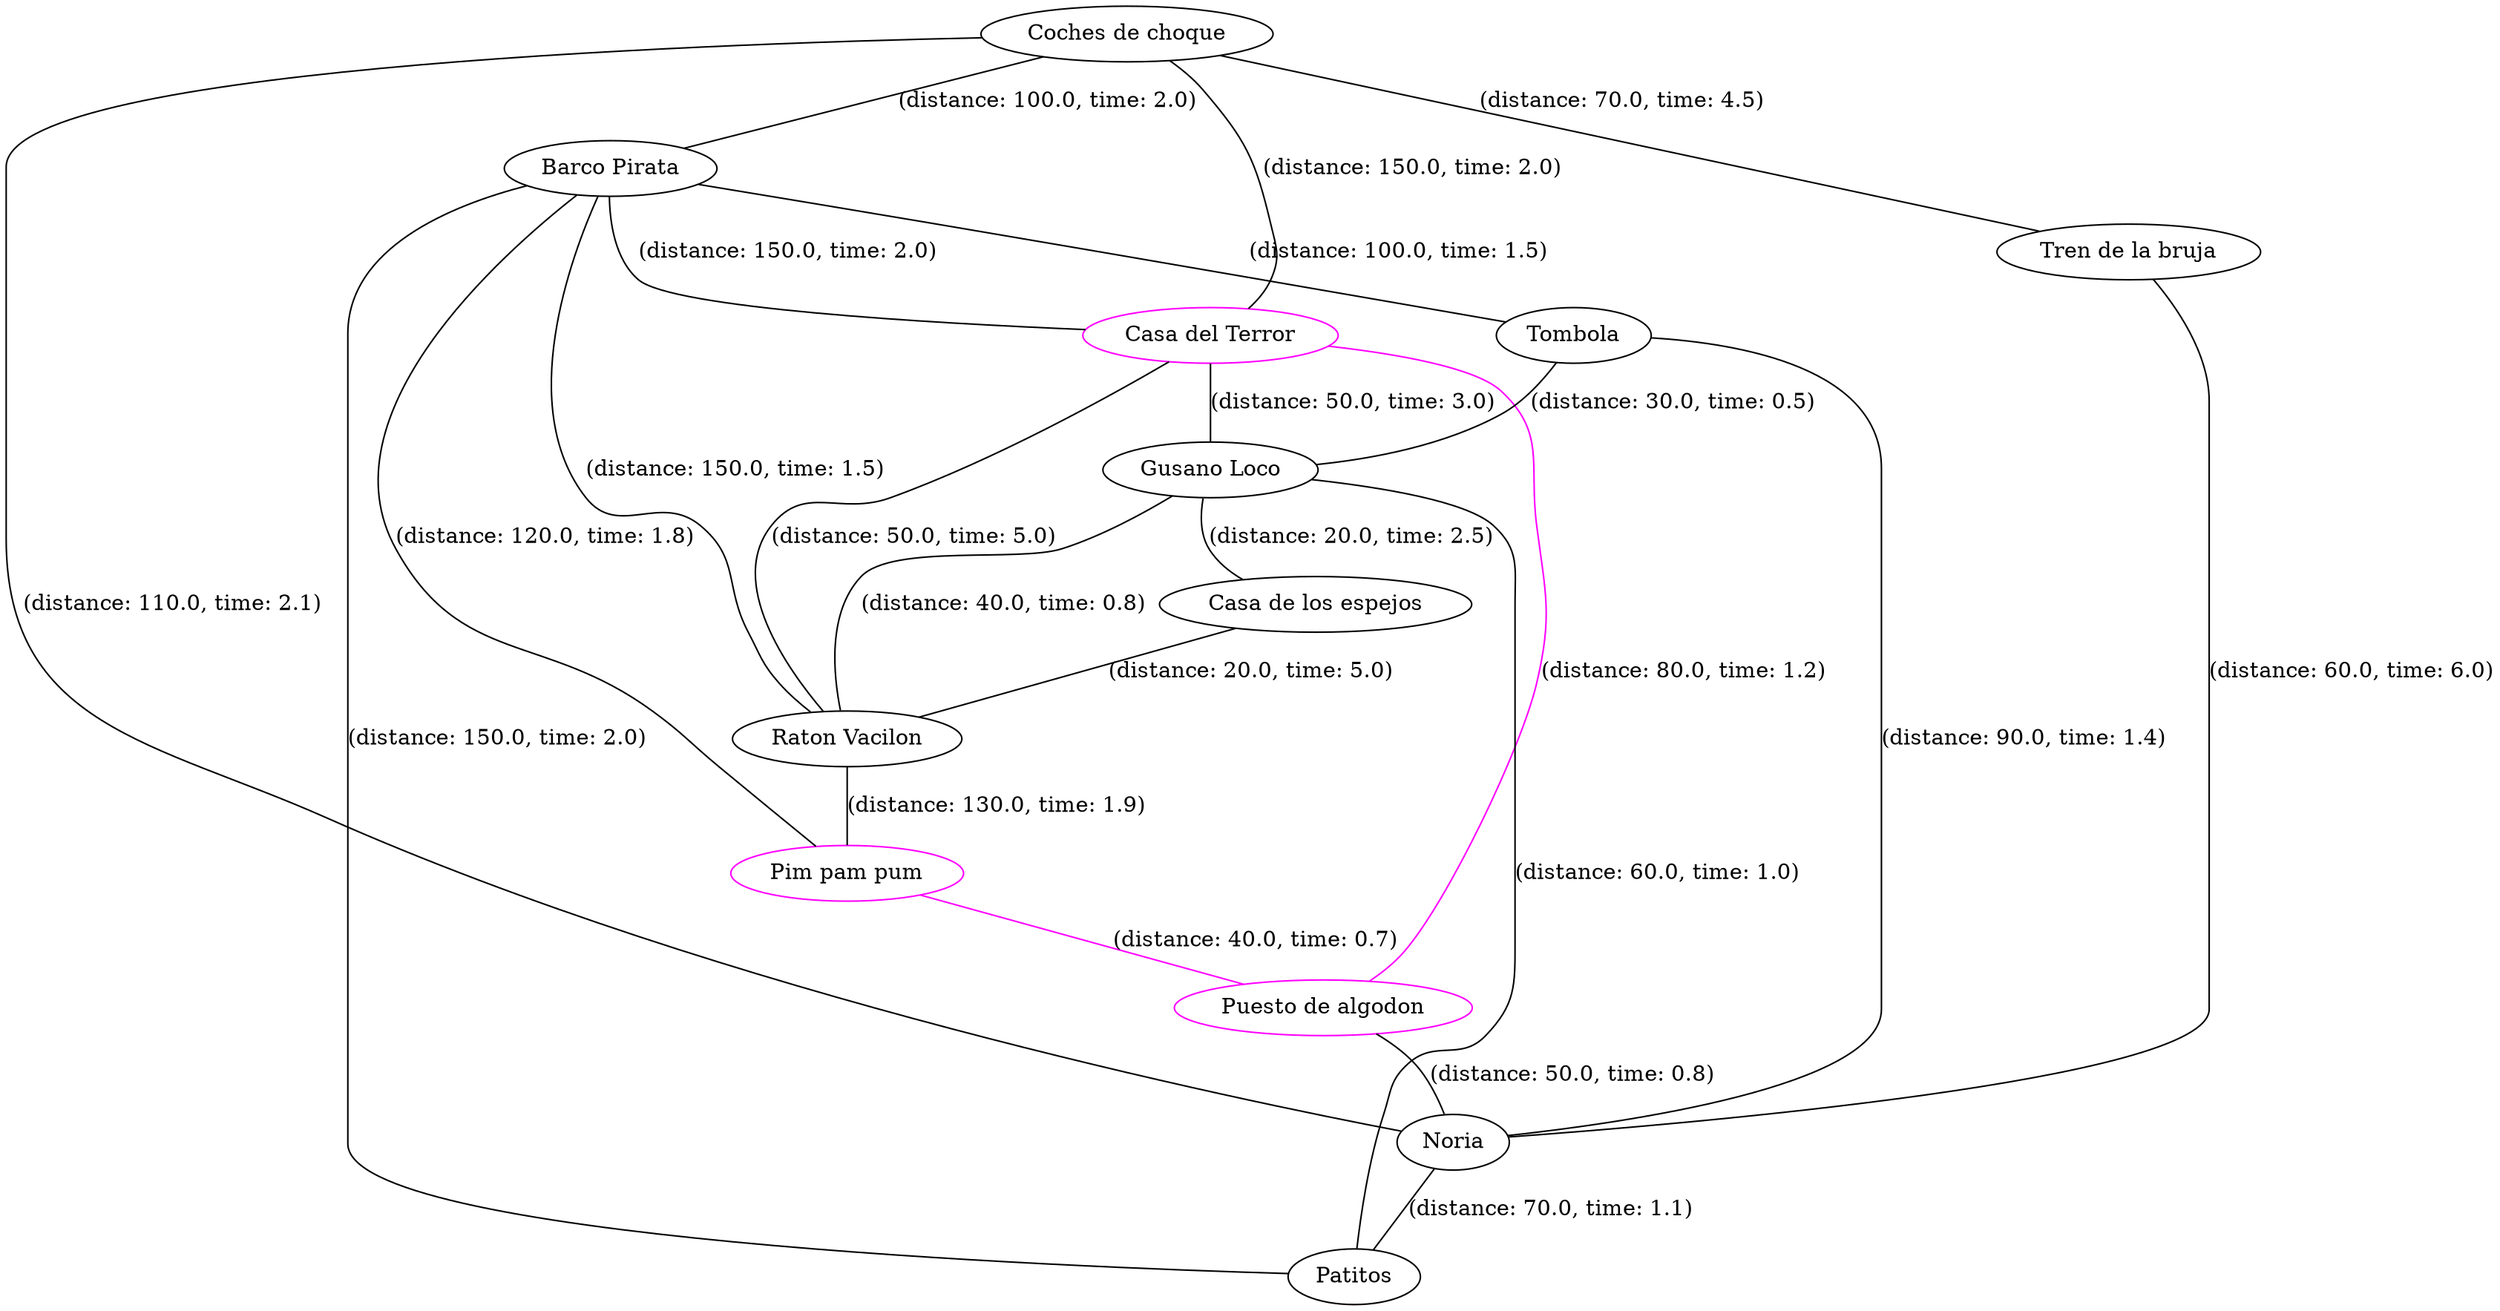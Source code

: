 strict graph G {
  1 [ label="Barco Pirata" ];
  2 [ color="magenta" label="Casa del Terror" ];
  3 [ label="Tombola" ];
  4 [ label="Gusano Loco" ];
  5 [ label="Raton Vacilon" ];
  6 [ label="Coches de choque" ];
  7 [ color="magenta" label="Pim pam pum" ];
  8 [ color="magenta" label="Puesto de algodon" ];
  9 [ label="Noria" ];
  10 [ label="Patitos" ];
  11 [ label="Tren de la bruja" ];
  12 [ label="Casa de los espejos" ];
  1 -- 2 [ label="(distance: 150.0, time: 2.0)" ];
  1 -- 3 [ label="(distance: 100.0, time: 1.5)" ];
  1 -- 5 [ label="(distance: 150.0, time: 1.5)" ];
  2 -- 5 [ label="(distance: 50.0, time: 5.0)" ];
  3 -- 4 [ label="(distance: 30.0, time: 0.5)" ];
  4 -- 5 [ label="(distance: 40.0, time: 0.8)" ];
  6 -- 2 [ label="(distance: 150.0, time: 2.0)" ];
  6 -- 1 [ label="(distance: 100.0, time: 2.0)" ];
  2 -- 4 [ label="(distance: 50.0, time: 3.0)" ];
  1 -- 7 [ label="(distance: 120.0, time: 1.8)" ];
  12 -- 5 [ label="(distance: 20.0, time: 5.0)" ];
  2 -- 8 [ color="magenta" label="(distance: 80.0, time: 1.2)" ];
  3 -- 9 [ label="(distance: 90.0, time: 1.4)" ];
  11 -- 9 [ label="(distance: 60.0, time: 6.0)" ];
  4 -- 10 [ label="(distance: 60.0, time: 1.0)" ];
  5 -- 7 [ label="(distance: 130.0, time: 1.9)" ];
  6 -- 9 [ label="(distance: 110.0, time: 2.1)" ];
  7 -- 8 [ color="magenta" label="(distance: 40.0, time: 0.7)" ];
  8 -- 9 [ label="(distance: 50.0, time: 0.8)" ];
  9 -- 10 [ label="(distance: 70.0, time: 1.1)" ];
  10 -- 1 [ label="(distance: 150.0, time: 2.0)" ];
  6 -- 11 [ label="(distance: 70.0, time: 4.5)" ];
  4 -- 12 [ label="(distance: 20.0, time: 2.5)" ];
}
